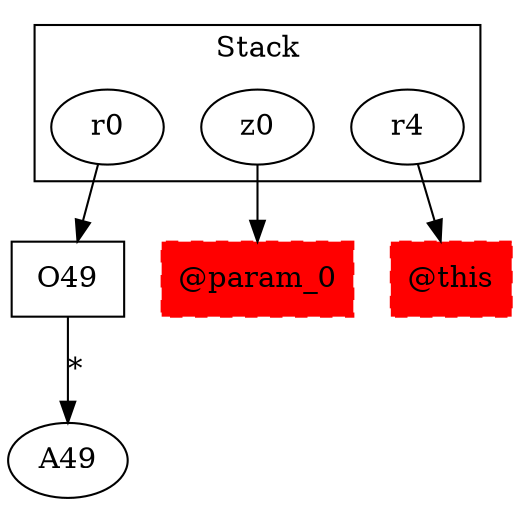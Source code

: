 digraph sample {
  rankDir="LR";
  subgraph cluster_0 {
    label="Stack"
    "r0"; "z0"; "r4"; 
  }
  "r0" -> { O49[shape=box]};
  "z0" -> { "@param_0"[shape=box]};
  "r4" -> { "@this"[shape=box]};
  O49 -> A49[label="*", weight="0.2"]
  "@this"[shape=box, style="filled,dashed"];
  "@param_0"[shape=box, style="filled,dashed"];
  "@this"[color="red"];
  "@param_0"[color="red"];
}
